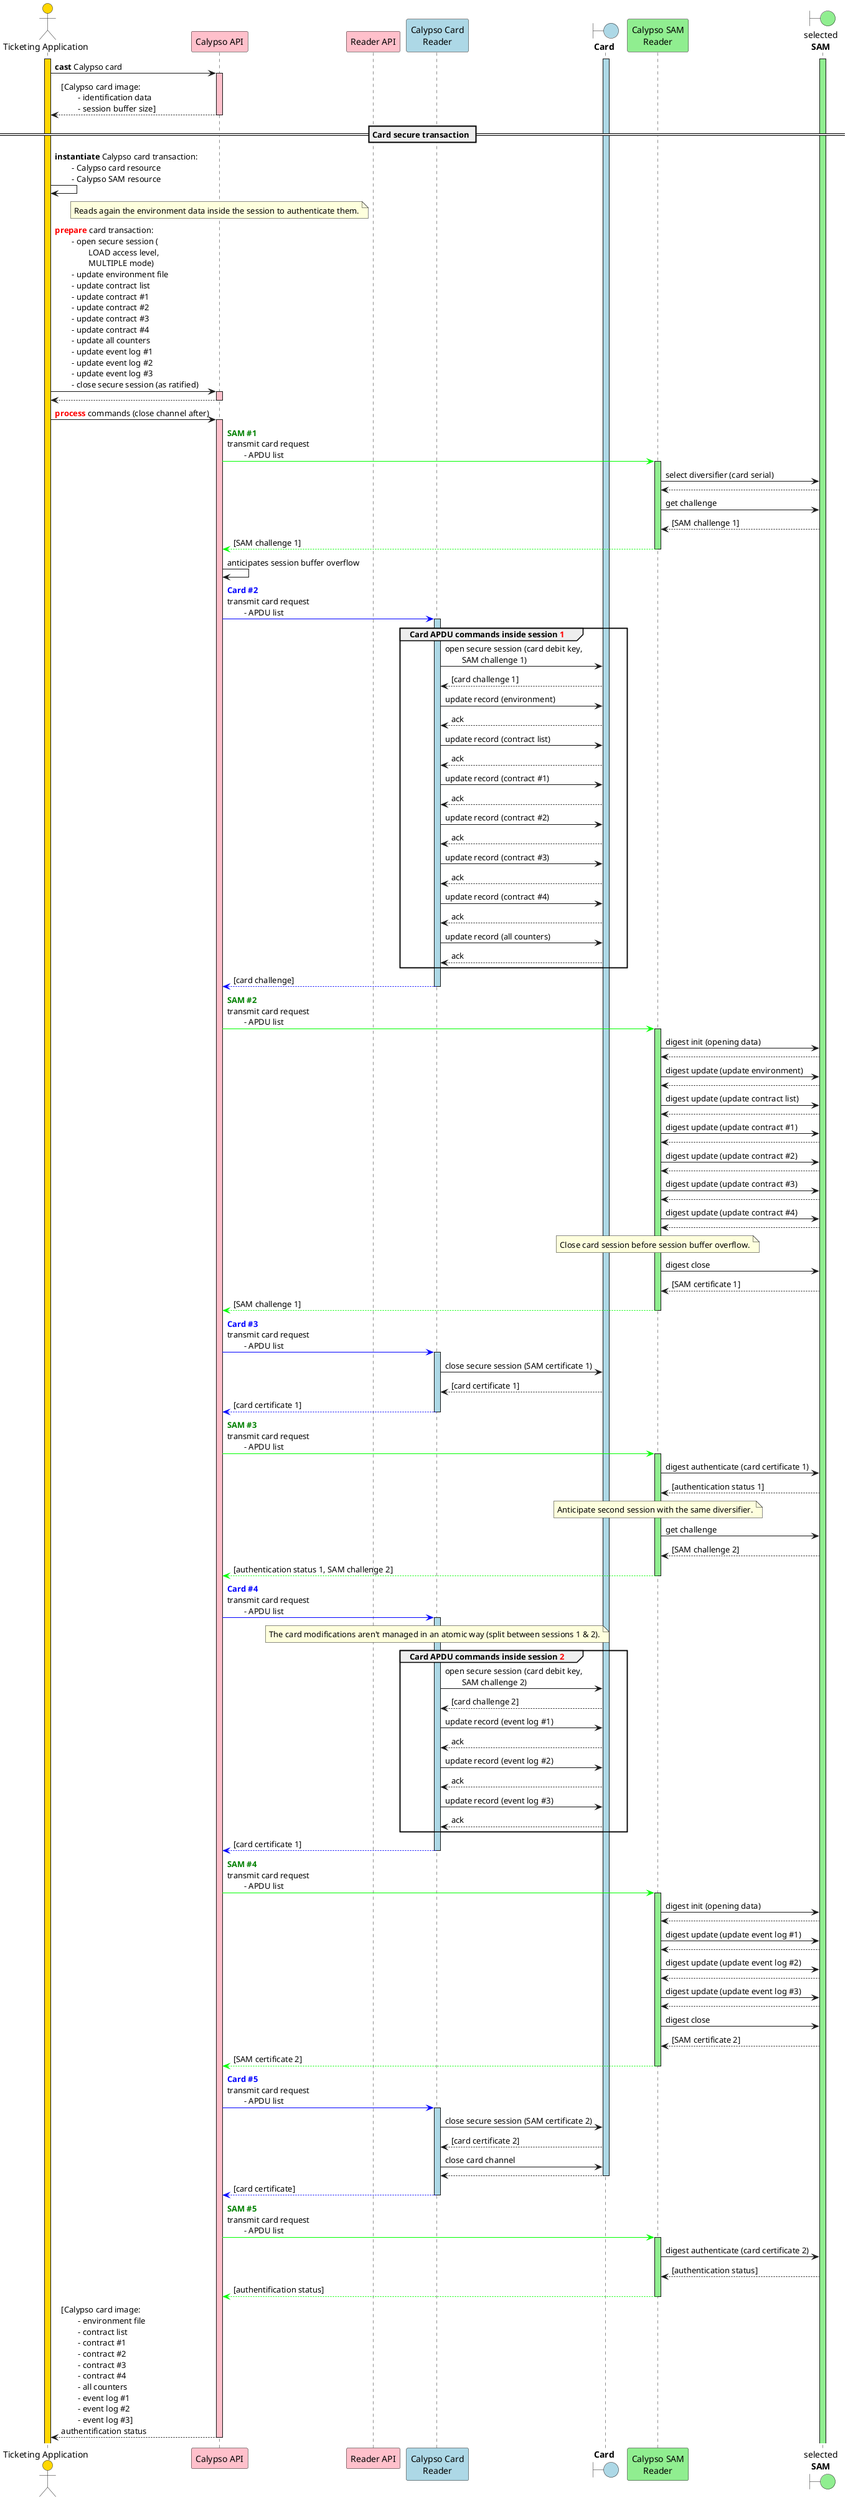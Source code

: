 @startuml

'skinparam ClassBorderColor #F1C40F
skinparam ClassBorderColor #D4AC0D
skinparam stereotypeABorderColor #A9DCDF
skinparam stereotypeIBorderColor #B4A7E5
skinparam stereotypeCBorderColor #ADD1B2
skinparam stereotypeEBorderColor #EB93DF
skinparam shadowing false

skinparam StateBorderColor #D4AC0D
skinparam ActivityBorderColor #D4AC0D

' Red
skinparam ClassBackgroundColor<<red>> #FDEDEC
skinparam ClassBorderColor<<red>> #E74C3C
hide <<red>> stereotype
' Purple
skinparam ClassBackgroundColor<<purple>> #F4ECF7
skinparam ClassBorderColor<<purple>> #8E44AD
hide <<purple>> stereotype
' blue
skinparam ClassBackgroundColor<<blue>> #EBF5FB
skinparam ClassBorderColor<<blue>> #3498DB
hide <<blue>> stereotype
' Green
skinparam ClassBackgroundColor<<green>> #EAFAF1
skinparam ClassBorderColor<<green>> #2ECC71
hide <<green>> stereotype

' Orange
skinparam ClassBackgroundColor<<orange>> #FDF2E9
skinparam ClassBorderColor<<orange>> #E67E22
hide <<orange>> stereotype

' Grey
skinparam ClassBackgroundColor<<grey>> #EAECEE
skinparam ClassBorderColor<<grey>> #2C3E50
hide <<grey>> stereotype

actor "Ticketing Application" as app #gold
participant "Calypso API" as capi #pink
participant "Reader API" as rapi #pink
participant "Calypso Card\nReader" as cardReader #lightBlue
boundary "**Card**" as card #lightBlue
participant "Calypso SAM\nReader" as samReader #lightGreen
boundary "selected\n**SAM**" as sam #lightGreen

activate app #gold
activate sam #lightGreen

activate card #lightBlue

app->capi: **cast** Calypso card
activate capi  #pink
capi-->app: [Calypso card image:\n\t- identification data\n\t- session buffer size]

deactivate capi

== Card secure transaction ==

app->app: **instantiate** Calypso card transaction:\n\t- Calypso card resource\n\t- Calypso SAM resource

note over capi
    Reads again the environment data inside the session to authenticate them.
end note

app->capi: <font color=red>**prepare**</font> card transaction:\n\t- open secure session (\n\t\tLOAD access level,\n\t\tMULTIPLE mode)\n\t- update environment file\n\t- update contract list\n\t- update contract #1\n\t- update contract #2\n\t- update contract #3\n\t- update contract #4\n\t- update all counters\n\t- update event log #1\n\t- update event log #2\n\t- update event log #3\n\t- close secure session (as ratified)
activate capi  #pink
capi-->app
deactivate capi

app->capi: <font color=red>**process**</font> commands (close channel after)
activate capi  #pink

capi-[#00FF00]>samReader: <font color=green>**SAM #1**<font color=red>\ntransmit card request\n\t- APDU list
activate samReader #lightGreen
samReader->sam: select diversifier (card serial)
sam-->samReader
samReader->sam: get challenge
sam-->samReader: [SAM challenge 1]
samReader-[#00FF00]->capi: [SAM challenge 1]
deactivate samReader

capi->capi: anticipates session buffer overflow

capi-[#0000FF]>cardReader: <font color=blue>**Card #2**</font>\ntransmit card request\n\t- APDU list
activate cardReader #lightBlue

group Card APDU commands inside session <font color=red>**1**</font>
    cardReader->card: open secure session (card debit key,\n\tSAM challenge 1)
    card-->cardReader: [card challenge 1]

    cardReader->card: update record (environment)
    card-->cardReader: ack
    cardReader->card: update record (contract list)
    card-->cardReader: ack
    cardReader->card: update record (contract #1)
    card-->cardReader: ack
    cardReader->card: update record (contract #2)
    card-->cardReader: ack
    cardReader->card: update record (contract #3)
    card-->cardReader: ack
    cardReader->card: update record (contract #4)
    card-->cardReader: ack
    cardReader->card: update record (all counters)
    card-->cardReader: ack
end

cardReader--[#0000FF]>capi: [card challenge]
deactivate cardReader

capi-[#00FF00]>samReader: <font color=green>**SAM #2**</font>\ntransmit card request\n\t- APDU list
activate samReader #lightGreen

samReader->sam: digest init (opening data)
sam-->samReader
samReader->sam: digest update (update environment)
sam-->samReader
samReader->sam: digest update (update contract list)
sam-->samReader
samReader->sam: digest update (update contract #1)
sam-->samReader
samReader->sam: digest update (update contract #2)
sam-->samReader
samReader->sam: digest update (update contract #3)
sam-->samReader
samReader->sam: digest update (update contract #4)
sam-->samReader

note over samReader
    Close card session before session buffer overflow.
end note

samReader->sam: digest close
sam-->samReader: [SAM certificate 1]
samReader-[#00FF00]->capi: [SAM challenge 1]
deactivate samReader


capi-[#0000FF]>cardReader: <font color=blue>**Card #3**</font>\ntransmit card request\n\t- APDU list
activate cardReader #lightBlue

cardReader->card: close secure session (SAM certificate 1)
card-->cardReader: [card certificate 1]

cardReader--[#0000FF]>capi: [card certificate 1]
deactivate cardReader


capi-[#00FF00]>samReader: <font color=green>**SAM #3**</font>\ntransmit card request\n\t- APDU list
activate samReader #lightGreen

samReader->sam: digest authenticate (card certificate 1)
sam-->samReader: [authentication status 1]
'samReader-[#00FF00]->capi: [authentication status]
'deactivate samReader
'capi-[#00FF00]>samReader: <font color=green>**SAM #4**</font>\ntransmit card request\n\t- APDU list
'activate samReader #lightGreen

note over samReader
    Anticipate second session with the same diversifier.
end note

samReader->sam: get challenge
sam-->samReader: [SAM challenge 2]
samReader-[#00FF00]->capi: [authentication status 1, SAM challenge 2]
deactivate samReader


capi-[#0000FF]>cardReader: <font color=blue>**Card #4**</font>\ntransmit card request\n\t- APDU list
activate cardReader #lightBlue

note over cardReader
    The card modifications aren't managed in an atomic way (split between sessions 1 & 2).
end note

group Card APDU commands inside session <font color=red>**2**</font>
    cardReader->card: open secure session (card debit key,\n\tSAM challenge 2)
    card-->cardReader: [card challenge 2]
    cardReader->card: update record (event log #1)
    card-->cardReader: ack
    cardReader->card: update record (event log #2)
    card-->cardReader: ack
    cardReader->card: update record (event log #3)
    card-->cardReader: ack
end

cardReader--[#0000FF]>capi: [card certificate 1]
deactivate cardReader

capi-[#00FF00]>samReader: <font color=green>**SAM #4**</font>\ntransmit card request\n\t- APDU list
activate samReader #lightGreen

samReader->sam: digest init (opening data)
sam-->samReader
samReader->sam: digest update (update event log #1)
sam-->samReader
samReader->sam: digest update (update event log #2)
sam-->samReader
samReader->sam: digest update (update event log #3)
sam-->samReader
samReader->sam: digest close
sam-->samReader: [SAM certificate 2]

samReader-[#00FF00]->capi: [SAM certificate 2]
deactivate samReader

capi-[#0000FF]>cardReader: <font color=blue>**Card #5**</font>\ntransmit card request\n\t- APDU list
activate cardReader #lightBlue

cardReader->card: close secure session (SAM certificate 2)
card-->cardReader: [card certificate 2]
cardReader->card: close card channel
card-->cardReader
deactivate card

cardReader-[#0000FF]->capi: [card certificate]
deactivate cardReader

capi-[#00FF00]>samReader: <font color=green>**SAM #5**</font>\ntransmit card request\n\t- APDU list
activate samReader #lightGreen
samReader->sam: digest authenticate (card certificate 2)
sam-->samReader: [authentication status]

samReader-[#00FF00]->capi: [authentification status]
deactivate samReader

capi-->app: [Calypso card image:\n\t- environment file\n\t- contract list\n\t- contract #1\n\t- contract #2\n\t- contract #3\n\t- contract #4\n\t- all counters\n\t- event log #1\n\t- event log #2\n\t- event log #3]\nauthentification status
deactivate capi
@enduml